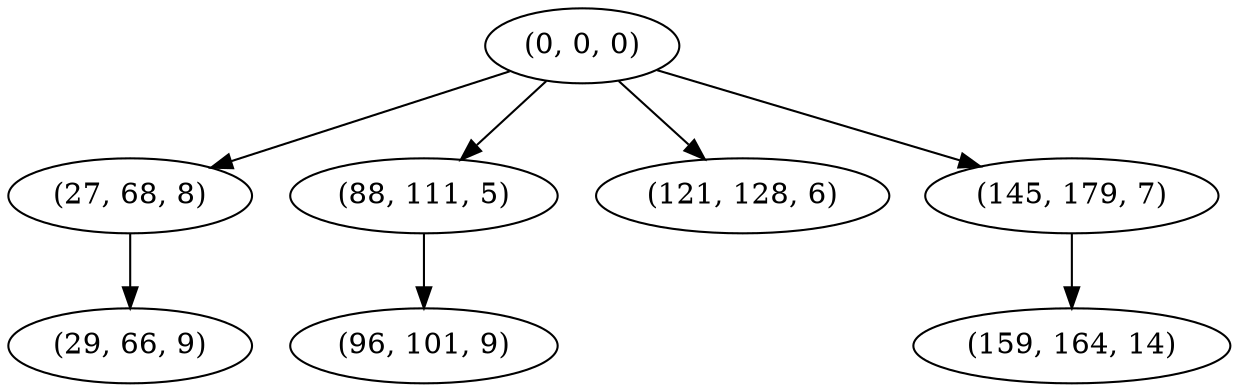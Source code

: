 digraph tree {
    "(0, 0, 0)";
    "(27, 68, 8)";
    "(29, 66, 9)";
    "(88, 111, 5)";
    "(96, 101, 9)";
    "(121, 128, 6)";
    "(145, 179, 7)";
    "(159, 164, 14)";
    "(0, 0, 0)" -> "(27, 68, 8)";
    "(0, 0, 0)" -> "(88, 111, 5)";
    "(0, 0, 0)" -> "(121, 128, 6)";
    "(0, 0, 0)" -> "(145, 179, 7)";
    "(27, 68, 8)" -> "(29, 66, 9)";
    "(88, 111, 5)" -> "(96, 101, 9)";
    "(145, 179, 7)" -> "(159, 164, 14)";
}
